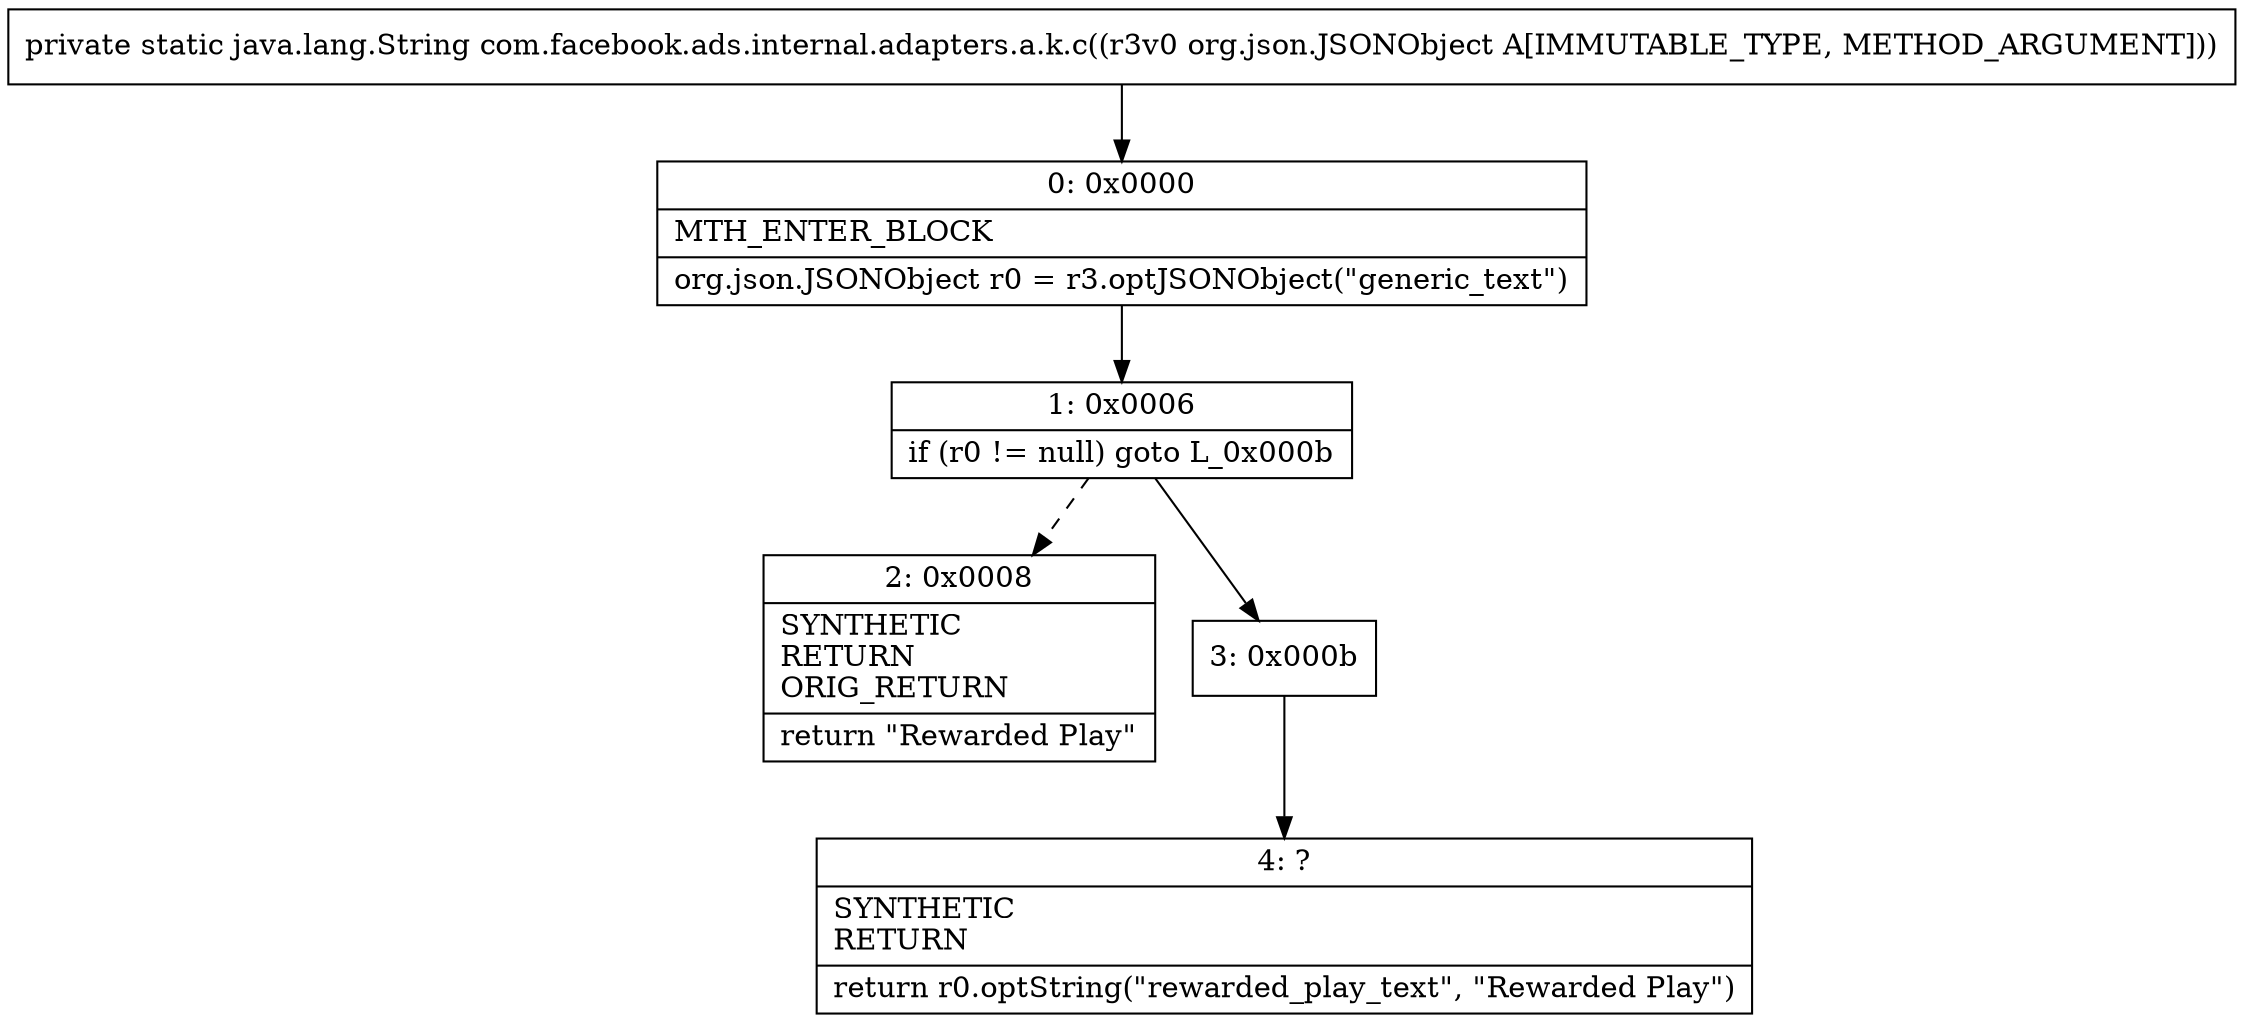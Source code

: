 digraph "CFG forcom.facebook.ads.internal.adapters.a.k.c(Lorg\/json\/JSONObject;)Ljava\/lang\/String;" {
Node_0 [shape=record,label="{0\:\ 0x0000|MTH_ENTER_BLOCK\l|org.json.JSONObject r0 = r3.optJSONObject(\"generic_text\")\l}"];
Node_1 [shape=record,label="{1\:\ 0x0006|if (r0 != null) goto L_0x000b\l}"];
Node_2 [shape=record,label="{2\:\ 0x0008|SYNTHETIC\lRETURN\lORIG_RETURN\l|return \"Rewarded Play\"\l}"];
Node_3 [shape=record,label="{3\:\ 0x000b}"];
Node_4 [shape=record,label="{4\:\ ?|SYNTHETIC\lRETURN\l|return r0.optString(\"rewarded_play_text\", \"Rewarded Play\")\l}"];
MethodNode[shape=record,label="{private static java.lang.String com.facebook.ads.internal.adapters.a.k.c((r3v0 org.json.JSONObject A[IMMUTABLE_TYPE, METHOD_ARGUMENT])) }"];
MethodNode -> Node_0;
Node_0 -> Node_1;
Node_1 -> Node_2[style=dashed];
Node_1 -> Node_3;
Node_3 -> Node_4;
}

